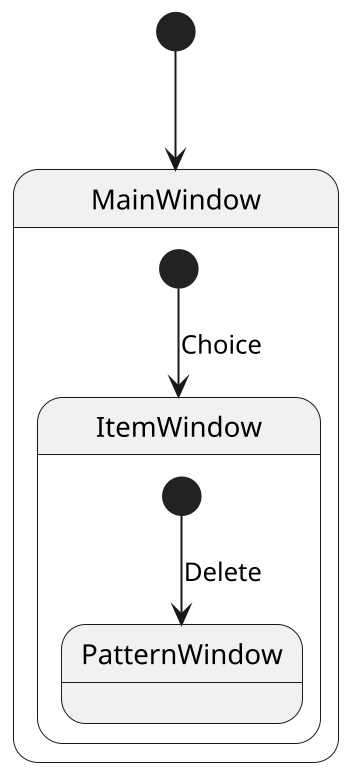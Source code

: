 @startuml
'https://plantuml.com/state-diagram

scale 350 width
[*] --> MainWindow

state MainWindow {
  [*] --> ItemWindow: Choice
}

state ItemWindow {
[*] --> PatternWindow: Delete
}
@enduml